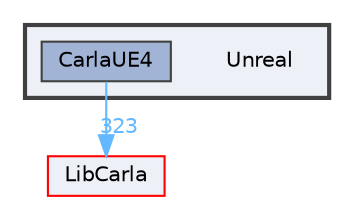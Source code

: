 digraph "Unreal"
{
 // INTERACTIVE_SVG=YES
 // LATEX_PDF_SIZE
  bgcolor="transparent";
  edge [fontname=Helvetica,fontsize=10,labelfontname=Helvetica,labelfontsize=10];
  node [fontname=Helvetica,fontsize=10,shape=box,height=0.2,width=0.4];
  compound=true
  subgraph clusterdir_2d15d0715a2692171bd03ed14a4a79af {
    graph [ bgcolor="#edf0f7", pencolor="grey25", label="", fontname=Helvetica,fontsize=10 style="filled,bold", URL="dir_2d15d0715a2692171bd03ed14a4a79af.html",tooltip=""]
    dir_2d15d0715a2692171bd03ed14a4a79af [shape=plaintext, label="Unreal"];
  dir_d3c1db2570616bec48bf5a6dd06bce95 [label="CarlaUE4", fillcolor="#a2b4d6", color="grey25", style="filled", URL="dir_d3c1db2570616bec48bf5a6dd06bce95.html",tooltip=""];
  }
  dir_1604d568fa4d964dfa9079b701bbfa07 [label="LibCarla", fillcolor="#edf0f7", color="red", style="filled", URL="dir_1604d568fa4d964dfa9079b701bbfa07.html",tooltip=""];
  dir_d3c1db2570616bec48bf5a6dd06bce95->dir_1604d568fa4d964dfa9079b701bbfa07 [headlabel="323", labeldistance=1.5 headhref="dir_000006_000020.html" href="dir_000006_000020.html" color="steelblue1" fontcolor="steelblue1"];
}
